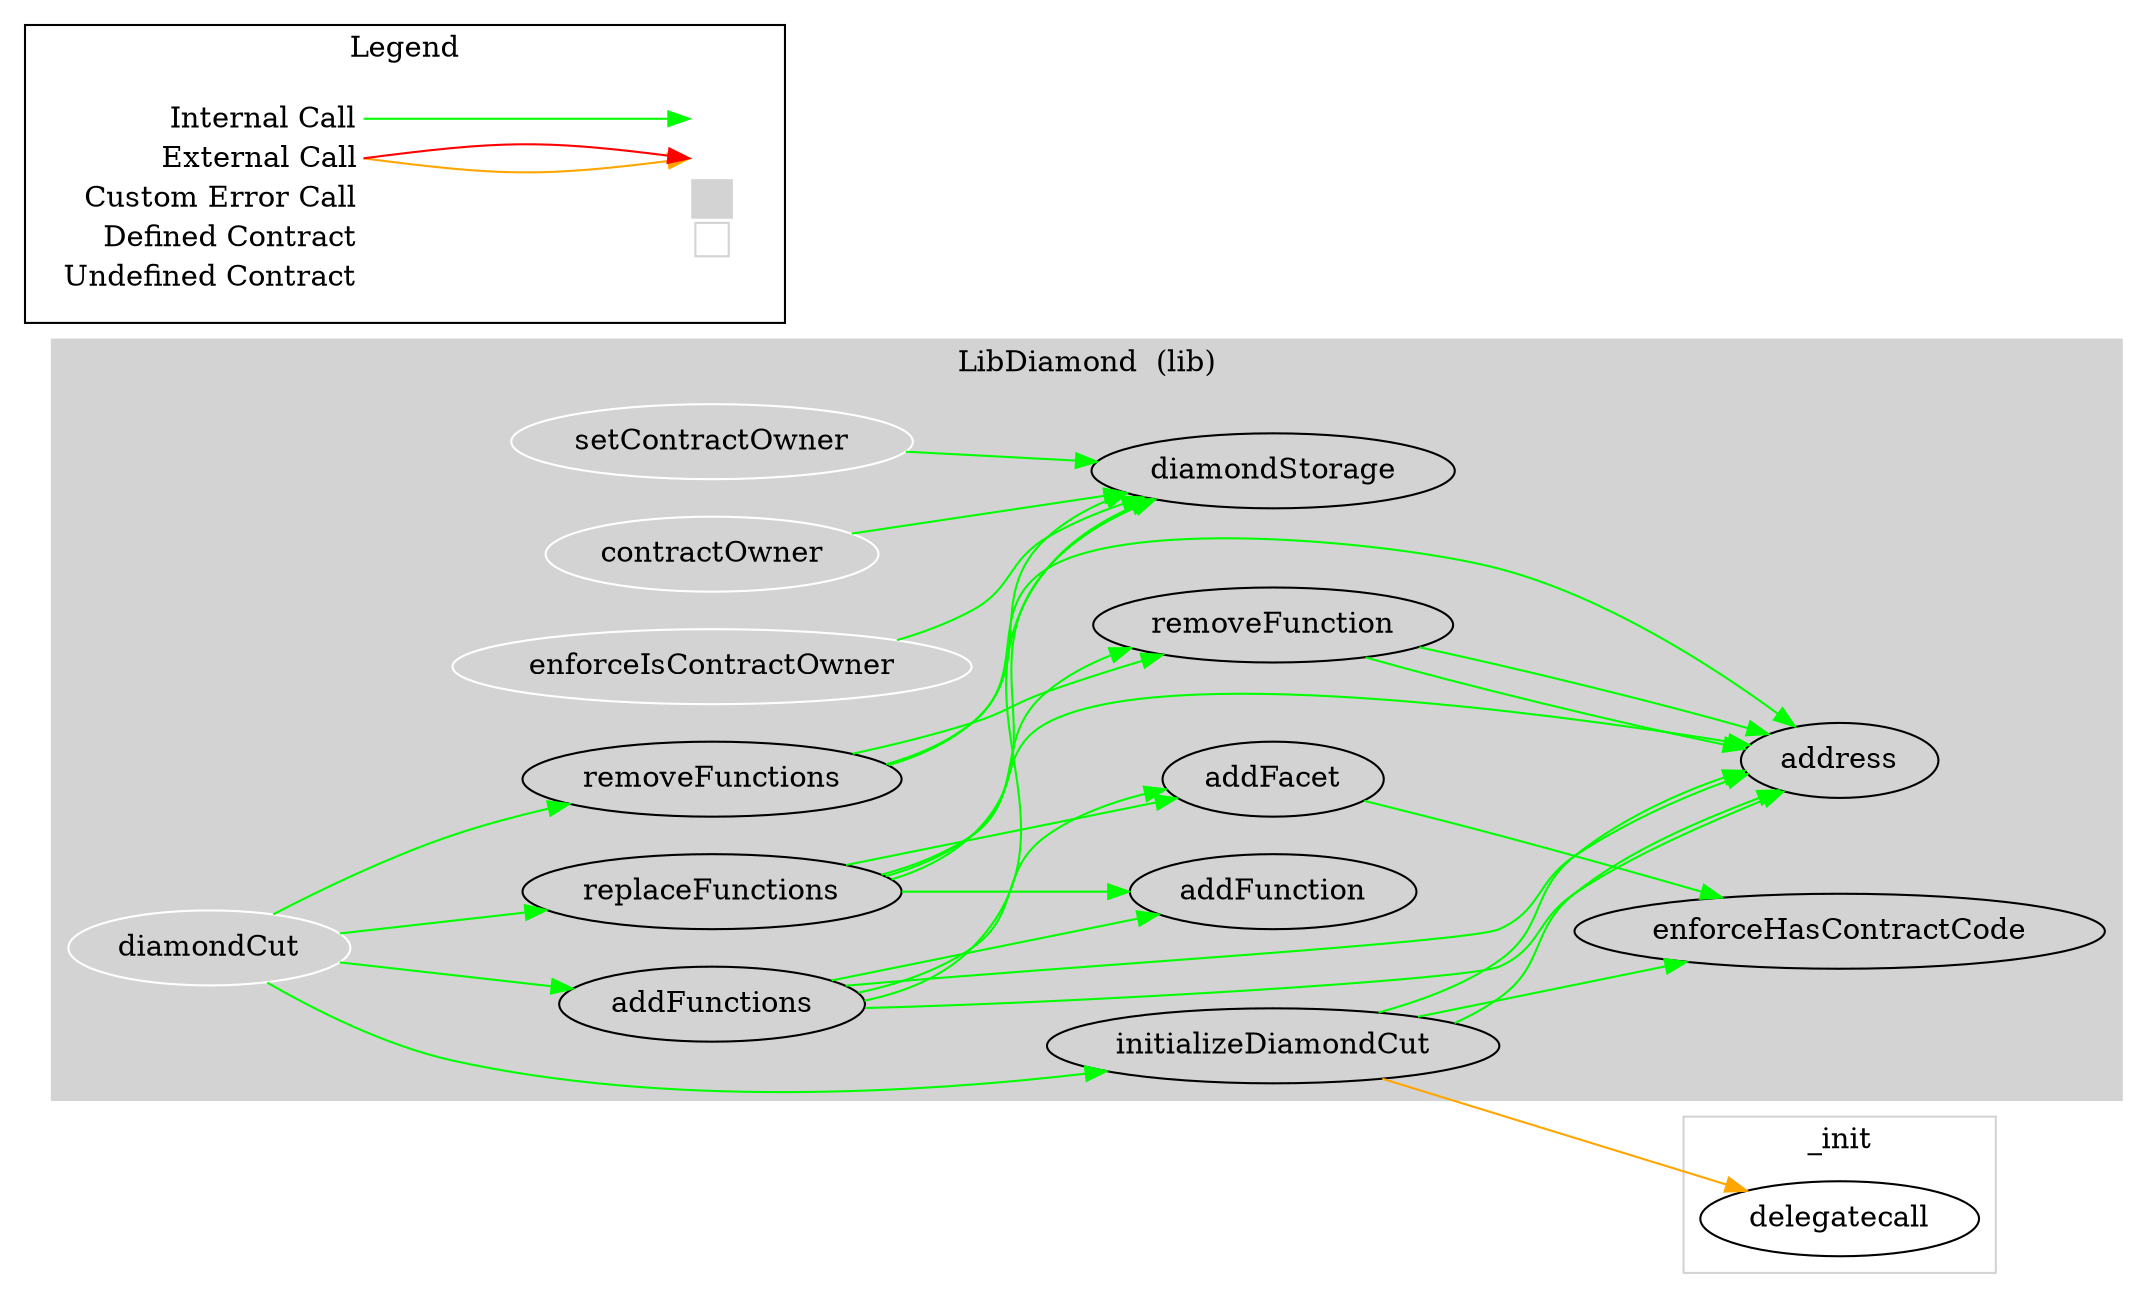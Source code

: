 digraph G {
  graph [ ratio = "auto", page = "100", compound =true ];
subgraph "clusterLibDiamond" {
  graph [ label = "LibDiamond  (lib)", color = "lightgray", style = "filled", bgcolor = "lightgray" ];
  "LibDiamond.diamondStorage" [ label = "diamondStorage" ];
  "LibDiamond.setContractOwner" [ label = "setContractOwner", color = "white" ];
  "LibDiamond.contractOwner" [ label = "contractOwner", color = "white" ];
  "LibDiamond.enforceIsContractOwner" [ label = "enforceIsContractOwner", color = "white" ];
  "LibDiamond.diamondCut" [ label = "diamondCut", color = "white" ];
  "LibDiamond.addFunctions" [ label = "addFunctions" ];
  "LibDiamond.replaceFunctions" [ label = "replaceFunctions" ];
  "LibDiamond.removeFunctions" [ label = "removeFunctions" ];
  "LibDiamond.addFacet" [ label = "addFacet" ];
  "LibDiamond.addFunction" [ label = "addFunction" ];
  "LibDiamond.removeFunction" [ label = "removeFunction" ];
  "LibDiamond.initializeDiamondCut" [ label = "initializeDiamondCut" ];
  "LibDiamond.enforceHasContractCode" [ label = "enforceHasContractCode" ];
  "LibDiamond.address" [ label = "address" ];
}

subgraph "cluster_init" {
  graph [ label = "_init", color = "lightgray" ];
  "_init.delegatecall" [ label = "delegatecall" ];
}

  "LibDiamond.setContractOwner";
  "LibDiamond.diamondStorage";
  "LibDiamond.contractOwner";
  "LibDiamond.enforceIsContractOwner";
  "LibDiamond.diamondCut";
  "LibDiamond.addFunctions";
  "LibDiamond.replaceFunctions";
  "LibDiamond.removeFunctions";
  "LibDiamond.initializeDiamondCut";
  "LibDiamond.address";
  "LibDiamond.addFacet";
  "LibDiamond.addFunction";
  "LibDiamond.removeFunction";
  "LibDiamond.enforceHasContractCode";
  "_init.delegatecall";
  "LibDiamond.setContractOwner" -> "LibDiamond.diamondStorage" [ color = "green" ];
  "LibDiamond.contractOwner" -> "LibDiamond.diamondStorage" [ color = "green" ];
  "LibDiamond.enforceIsContractOwner" -> "LibDiamond.diamondStorage" [ color = "green" ];
  "LibDiamond.diamondCut" -> "LibDiamond.addFunctions" [ color = "green" ];
  "LibDiamond.diamondCut" -> "LibDiamond.replaceFunctions" [ color = "green" ];
  "LibDiamond.diamondCut" -> "LibDiamond.removeFunctions" [ color = "green" ];
  "LibDiamond.diamondCut" -> "LibDiamond.initializeDiamondCut" [ color = "green" ];
  "LibDiamond.addFunctions" -> "LibDiamond.diamondStorage" [ color = "green" ];
  "LibDiamond.addFunctions" -> "LibDiamond.address" [ color = "green" ];
  "LibDiamond.addFunctions" -> "LibDiamond.addFacet" [ color = "green" ];
  "LibDiamond.addFunctions" -> "LibDiamond.address" [ color = "green" ];
  "LibDiamond.addFunctions" -> "LibDiamond.addFunction" [ color = "green" ];
  "LibDiamond.replaceFunctions" -> "LibDiamond.diamondStorage" [ color = "green" ];
  "LibDiamond.replaceFunctions" -> "LibDiamond.address" [ color = "green" ];
  "LibDiamond.replaceFunctions" -> "LibDiamond.addFacet" [ color = "green" ];
  "LibDiamond.replaceFunctions" -> "LibDiamond.removeFunction" [ color = "green" ];
  "LibDiamond.replaceFunctions" -> "LibDiamond.addFunction" [ color = "green" ];
  "LibDiamond.removeFunctions" -> "LibDiamond.diamondStorage" [ color = "green" ];
  "LibDiamond.removeFunctions" -> "LibDiamond.address" [ color = "green" ];
  "LibDiamond.removeFunctions" -> "LibDiamond.removeFunction" [ color = "green" ];
  "LibDiamond.addFacet" -> "LibDiamond.enforceHasContractCode" [ color = "green" ];
  "LibDiamond.removeFunction" -> "LibDiamond.address" [ color = "green" ];
  "LibDiamond.removeFunction" -> "LibDiamond.address" [ color = "green" ];
  "LibDiamond.initializeDiamondCut" -> "LibDiamond.address" [ color = "green" ];
  "LibDiamond.initializeDiamondCut" -> "LibDiamond.address" [ color = "green" ];
  "LibDiamond.initializeDiamondCut" -> "LibDiamond.enforceHasContractCode" [ color = "green" ];
  "LibDiamond.initializeDiamondCut" -> "_init.delegatecall" [ color = "orange" ];


rankdir=LR
node [shape=plaintext]
subgraph cluster_01 { 
label = "Legend";
key [label=<<table border="0" cellpadding="2" cellspacing="0" cellborder="0">
  <tr><td align="right" port="i1">Internal Call</td></tr>
  <tr><td align="right" port="i2">External Call</td></tr>
  <tr><td align="right" port="i2">Custom Error Call</td></tr>
  <tr><td align="right" port="i3">Defined Contract</td></tr>
  <tr><td align="right" port="i4">Undefined Contract</td></tr>
  </table>>]
key2 [label=<<table border="0" cellpadding="2" cellspacing="0" cellborder="0">
  <tr><td port="i1">&nbsp;&nbsp;&nbsp;</td></tr>
  <tr><td port="i2">&nbsp;&nbsp;&nbsp;</td></tr>
  <tr><td port="i3" bgcolor="lightgray">&nbsp;&nbsp;&nbsp;</td></tr>
  <tr><td port="i4">
    <table border="1" cellborder="0" cellspacing="0" cellpadding="7" color="lightgray">
      <tr>
       <td></td>
      </tr>
     </table>
  </td></tr>
  </table>>]
key:i1:e -> key2:i1:w [color="green"]
key:i2:e -> key2:i2:w [color="orange"]
key:i2:e -> key2:i2:w [color="red"]
}
}

